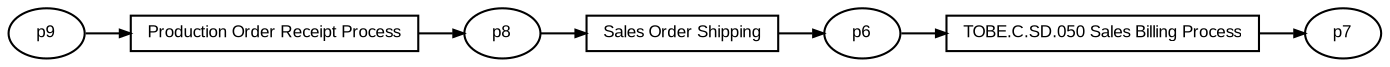 digraph G {ranksep=".3"; fontsize="8"; remincross=true; margin="0.0,0.0"; fontname="Arial";rankdir="LR"; 
edge [arrowsize="0.5"];
node [height=".2",width=".2",fontname="Arial",fontsize="8"];
t0 [shape="box",label="TOBE.C.SD.050 Sales Billing Process"];
t1 [shape="box",label="Sales Order Shipping"];
t2 [shape="box",label="Production Order Receipt Process"];
p0 [shape="oval",label="p6"];
p1 [shape="oval",label="p7"];
p2 [shape="oval",label="p8"];
p3 [shape="oval",label="p9"];
p2 -> t1[label=""];
t1 -> p0[label=""];
t0 -> p1[label=""];
p3 -> t2[label=""];
p0 -> t0[label=""];
t2 -> p2[label=""];
}
